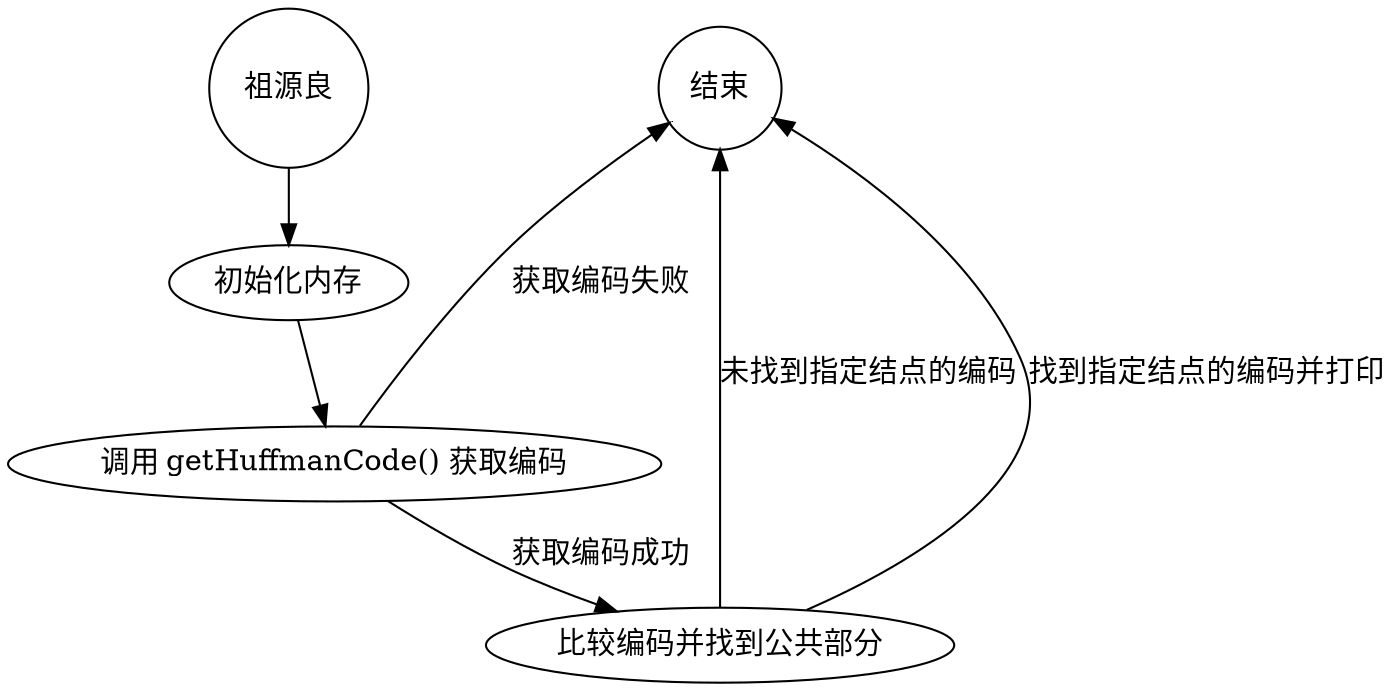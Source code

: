 digraph FindCommonCodeFlowchart {
//node [shape=rectangle, style=filled, fillcolor=lightblue, fontname=FangSong];
//edge [fontname=FangSong];

Start [shape=circle, label="祖源良"];
End [shape=circle, label="结束"];
Init [label="初始化内存"];

AddData [label="调用 getHuffmanCode() 获取编码"];
ProcessData [label="比较编码并找到公共部分"];

Start -> Init;
Init -> AddData;

AddData -> ProcessData [label="获取编码成功"];
AddData -> End [label="获取编码失败"];

ProcessData -> End [label="未找到指定结点的编码"];
ProcessData -> End [label="找到指定结点的编码并打印"];

{rank=same; Start End}
}
